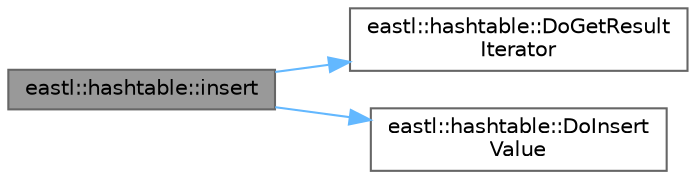 digraph "eastl::hashtable::insert"
{
 // LATEX_PDF_SIZE
  bgcolor="transparent";
  edge [fontname=Helvetica,fontsize=10,labelfontname=Helvetica,labelfontsize=10];
  node [fontname=Helvetica,fontsize=10,shape=box,height=0.2,width=0.4];
  rankdir="LR";
  Node1 [id="Node000001",label="eastl::hashtable::insert",height=0.2,width=0.4,color="gray40", fillcolor="grey60", style="filled", fontcolor="black",tooltip=" "];
  Node1 -> Node2 [id="edge3_Node000001_Node000002",color="steelblue1",style="solid",tooltip=" "];
  Node2 [id="Node000002",label="eastl::hashtable::DoGetResult\lIterator",height=0.2,width=0.4,color="grey40", fillcolor="white", style="filled",URL="$classeastl_1_1hashtable.html#afaae560845a21ee5c3bf51ba42d58f5a",tooltip=" "];
  Node1 -> Node3 [id="edge4_Node000001_Node000003",color="steelblue1",style="solid",tooltip=" "];
  Node3 [id="Node000003",label="eastl::hashtable::DoInsert\lValue",height=0.2,width=0.4,color="grey40", fillcolor="white", style="filled",URL="$classeastl_1_1hashtable.html#a9d92dce0b6befa3b732f6220777d9678",tooltip=" "];
}
